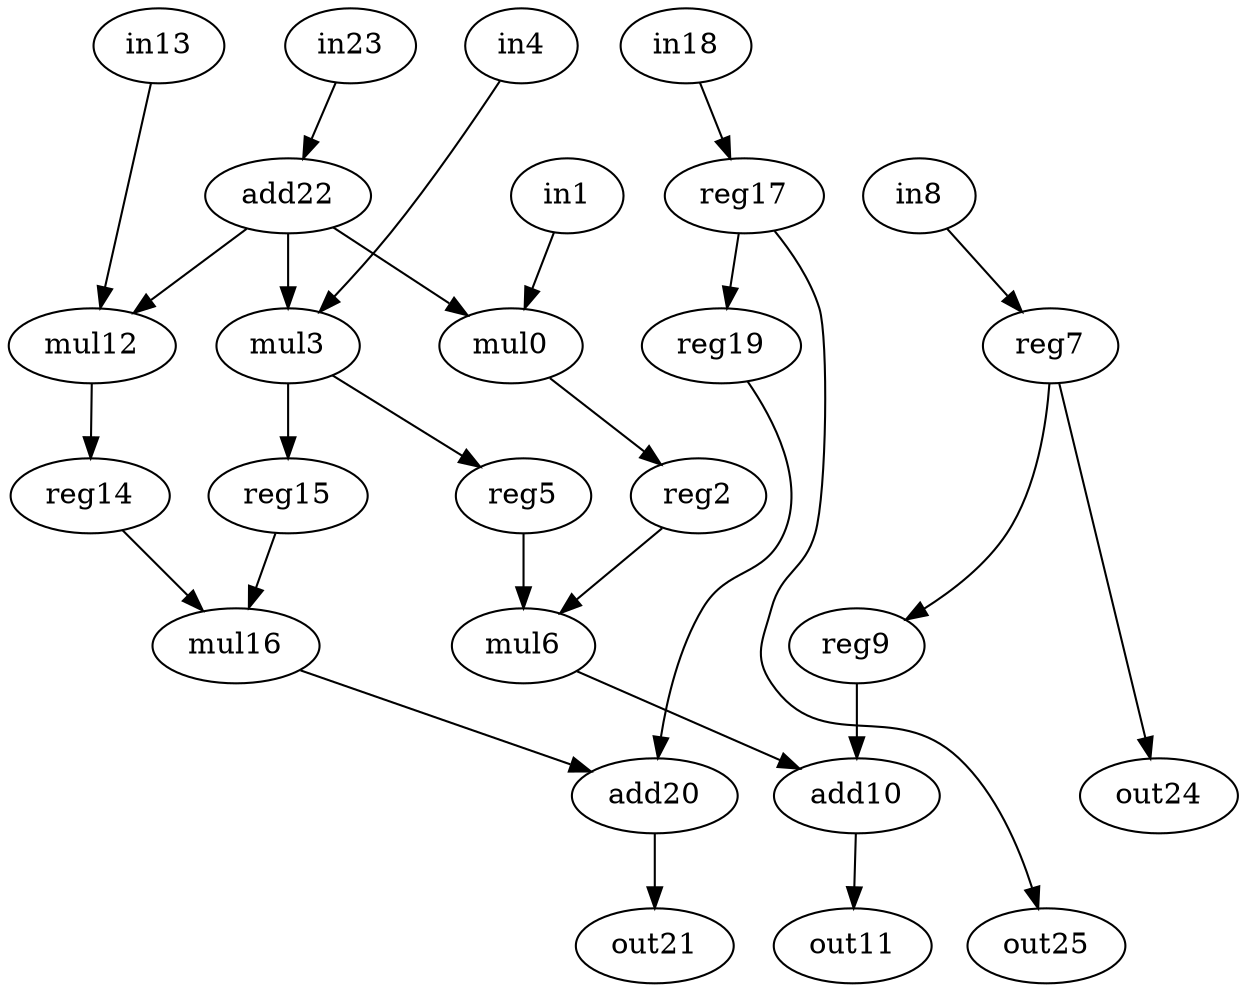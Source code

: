 digraph g {
0 [label = mul0;op = mul;]
1 [label = in1;op = in;]
2 [label = add10;op = add;]
3 [label = out11;op = out;]
4 [label = mul12;op = mul;]
5 [label = in13;op = in;]
6 [label = reg14;op = reg;]
7 [label = reg15;op = reg;]
8 [label = mul16;op = mul;]
9 [label = reg17;op = reg;]
10 [label = in18;op = in;]
11 [label = reg19;op = reg;]
12 [label = reg2;op = reg;]
13 [label = add20;op = add;]
14 [label = out21;op = out;]
15 [label = add22;op = addi;value = 2;]
16 [label = in23;op = in;]
17 [label = out24;op = out;]
18 [label = out25;op = out;]
19 [label = mul3;op = mul;]
20 [label = in4;op = in;]
21 [label = reg5;op = reg;]
22 [label = mul6;op = mul;]
23 [label = reg7;op = reg;]
24 [label = in8;op = in;]
25 [label = reg9;op = reg;]
9 -> 18 [port=0; weight=0;]
9 -> 11 [port=0; weight=0;]
11 -> 13 [port=0; weight=0;]
8 -> 13 [port=1; weight=0;]
6 -> 8 [port=0; weight=0;]
4 -> 6 [port=0; weight=0;]
15 -> 4 [port=0; weight=0;]
15 -> 0 [port=0; weight=0;]
1 -> 0 [port=1; weight=0;]
0 -> 12 [port=0; weight=0;]
12 -> 22 [port=0; weight=0;]
21 -> 22 [port=1; weight=1;]
19 -> 21 [port=0; weight=0;]
19 -> 7 [port=0; weight=1;]
7 -> 8 [port=1; weight=0;]
15 -> 19 [port=0; weight=1;]
16 -> 15 [port=0; weight=0;]
20 -> 19 [port=1; weight=0;]
22 -> 2 [port=0; weight=1;]
25 -> 2 [port=1; weight=2;]
23 -> 25 [port=0; weight=0;]
23 -> 17 [port=0; weight=0;]
24 -> 23 [port=0; weight=0;]
2 -> 3 [port=0; weight=0;]
5 -> 4 [port=1; weight=0;]
13 -> 14 [port=0; weight=1;]
10 -> 9 [port=0; weight=0;]
}
